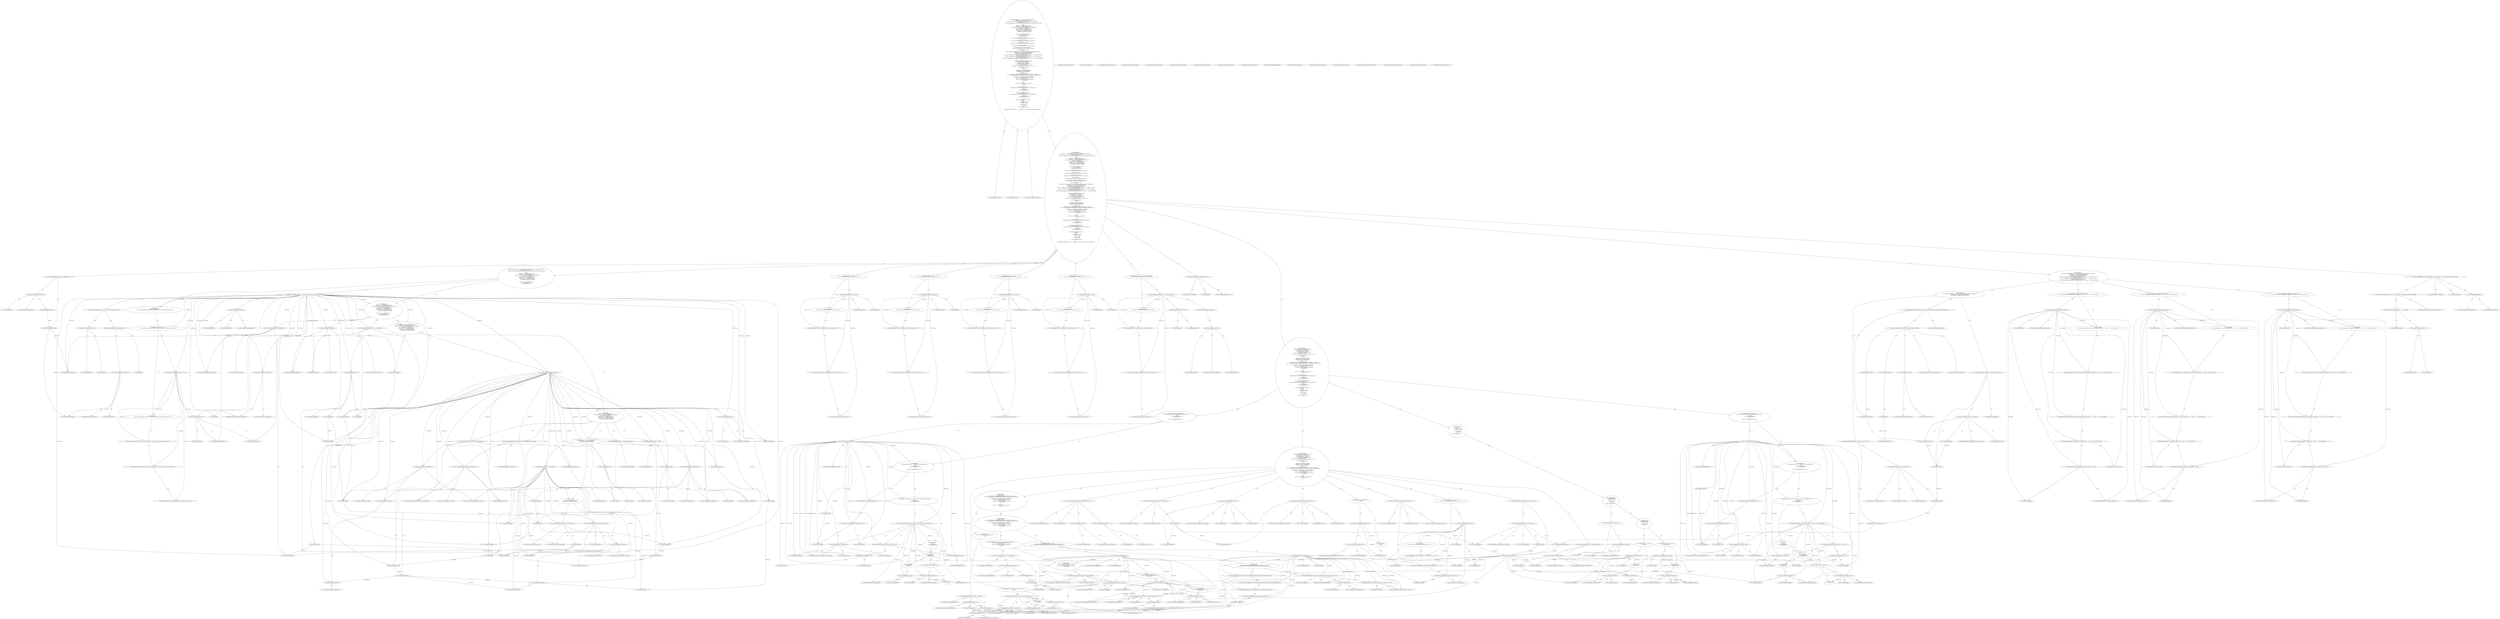 digraph "execute#?" {
0 [label="2:CtTypeReferenceImpl@void" shape=ellipse]
1 [label="2:CtVirtualElement@execute" shape=ellipse]
2 [label="2:CtTypeReferenceImpl@TaskException" shape=ellipse]
3 [label="3:CtFieldWriteImpl@sqlCommand" shape=ellipse]
4 [label="3:CtExecutableReferenceImpl@trim()" shape=ellipse]
5 [label="3:CtVirtualElement@trim" shape=ellipse]
6 [label="3:CtFieldReadImpl@sqlCommand" shape=ellipse]
7 [label="3:CtInvocationImpl@sqlCommand.trim()" shape=ellipse]
8 [label="3:CtAssignmentImpl@sqlCommand = sqlCommand.trim()" shape=ellipse]
9 [label="4:CtFieldReadImpl@srcFile" shape=ellipse]
10 [label="4:CtLiteralImpl@null" shape=ellipse]
11 [label="4:CtBinaryOperatorImpl@(srcFile == null)" shape=ellipse]
12 [label="4:CtExecutableReferenceImpl@length()" shape=ellipse]
13 [label="4:CtVirtualElement@length" shape=ellipse]
14 [label="4:CtFieldReadImpl@sqlCommand" shape=ellipse]
15 [label="4:CtInvocationImpl@sqlCommand.length()" shape=ellipse]
16 [label="4:CtLiteralImpl@0" shape=ellipse]
17 [label="4:CtBinaryOperatorImpl@(sqlCommand.length() == 0)" shape=ellipse]
18 [label="4:CtBinaryOperatorImpl@((srcFile == null) && (sqlCommand.length() == 0))" shape=ellipse]
19 [label="4:CtExecutableReferenceImpl@isEmpty()" shape=ellipse]
20 [label="4:CtVirtualElement@isEmpty" shape=ellipse]
21 [label="4:CtFieldReadImpl@filesets" shape=ellipse]
22 [label="4:CtInvocationImpl@filesets.isEmpty()" shape=ellipse]
23 [label="4:CtBinaryOperatorImpl@((srcFile == null) && (sqlCommand.length() == 0)) && filesets.isEmpty()" shape=ellipse]
24 [label="5:CtExecutableReferenceImpl@size()" shape=ellipse]
25 [label="5:CtVirtualElement@size" shape=ellipse]
26 [label="5:CtFieldReadImpl@transactions" shape=ellipse]
27 [label="5:CtInvocationImpl@transactions.size()" shape=ellipse]
28 [label="5:CtLiteralImpl@0" shape=ellipse]
29 [label="5:CtBinaryOperatorImpl@transactions.size() == 0" shape=ellipse]
30 [label="6:CtTypeReferenceImpl@TaskException" shape=ellipse]
31 [label="7:CtLiteralImpl@\"Source file or fileset, transactions or sql statement must be set!\"" shape=ellipse]
32 [label="6:CtConstructorCallImpl@new TaskException(\"Source file or fileset, transactions or sql statement must be set!\")" shape=ellipse]
33 [label="6:CtThrowImpl@throw new TaskException(\"Source file or fileset, transactions or sql statement must be set!\")" shape=ellipse]
34 [label="5:CtBlockImpl@\{
    throw new TaskException(\"Source file or fileset, transactions or sql statement must be set!\");
\}" shape=ellipse]
35 [label="5:CtIfImpl@if (transactions.size() == 0) \{
    throw new TaskException(\"Source file or fileset, transactions or sql statement must be set!\");
\}" shape=ellipse]
36 [label="4:CtBlockImpl@\{
    if (transactions.size() == 0) \{
        throw new TaskException(\"Source file or fileset, transactions or sql statement must be set!\");
    \}
\}" shape=ellipse]
37 [label="10:CtTypeReferenceImpl@int" shape=ellipse]
38 [label="10:CtLiteralImpl@0" shape=ellipse]
39 [label="10:CtVirtualElement@i" shape=ellipse]
40 [label="10:CtLocalVariableImpl@int i = 0" shape=ellipse]
41 [label="10:CtVariableReadImpl@i" shape=ellipse]
42 [label="10:CtExecutableReferenceImpl@size()" shape=ellipse]
43 [label="10:CtVirtualElement@size" shape=ellipse]
44 [label="10:CtFieldReadImpl@filesets" shape=ellipse]
45 [label="10:CtInvocationImpl@filesets.size()" shape=ellipse]
46 [label="10:CtBinaryOperatorImpl@i < filesets.size()" shape=ellipse]
47 [label="10:CtVariableWriteImpl@i" shape=ellipse]
48 [label="10:CtUnaryOperatorImpl@i++" shape=ellipse]
49 [label="11:CtTypeReferenceImpl@FileSet" shape=ellipse]
50 [label="11:CtExecutableReferenceImpl@get(int)" shape=ellipse]
51 [label="11:CtVirtualElement@get" shape=ellipse]
52 [label="11:CtFieldReadImpl@filesets" shape=ellipse]
53 [label="11:CtVariableReadImpl@i" shape=ellipse]
54 [label="11:CtInvocationImpl@((FileSet) (filesets.get(i)))" shape=ellipse]
55 [label="11:CtTypeReferenceImpl@FileSet" shape=ellipse]
56 [label="11:CtVirtualElement@fs" shape=ellipse]
57 [label="11:CtLocalVariableImpl@FileSet fs = ((FileSet) (filesets.get(i)))" shape=ellipse]
58 [label="12:CtTypeReferenceImpl@DirectoryScanner" shape=ellipse]
59 [label="12:CtExecutableReferenceImpl@getDirectoryScanner(FileSet)" shape=ellipse]
60 [label="12:CtVirtualElement@getDirectoryScanner" shape=ellipse]
61 [label="12:CtTypeAccessImpl@ScannerUtil" shape=ellipse]
62 [label="12:CtVariableReadImpl@fs" shape=ellipse]
63 [label="12:CtInvocationImpl@ScannerUtil.getDirectoryScanner(fs)" shape=ellipse]
64 [label="12:CtVirtualElement@ds" shape=ellipse]
65 [label="12:CtLocalVariableImpl@DirectoryScanner ds = ScannerUtil.getDirectoryScanner(fs)" shape=ellipse]
66 [label="13:CtTypeReferenceImpl@File" shape=ellipse]
67 [label="13:CtExecutableReferenceImpl@getDir()" shape=ellipse]
68 [label="13:CtVirtualElement@getDir" shape=ellipse]
69 [label="13:CtVariableReadImpl@fs" shape=ellipse]
70 [label="13:CtInvocationImpl@fs.getDir()" shape=ellipse]
71 [label="13:CtVirtualElement@srcDir" shape=ellipse]
72 [label="13:CtLocalVariableImpl@File srcDir = fs.getDir()" shape=ellipse]
73 [label="14:CtVirtualElement@String[]" shape=ellipse]
74 [label="14:CtArrayTypeReferenceImpl@String[]" shape=ellipse]
75 [label="14:CtExecutableReferenceImpl@getIncludedFiles()" shape=ellipse]
76 [label="14:CtVirtualElement@getIncludedFiles" shape=ellipse]
77 [label="14:CtVariableReadImpl@ds" shape=ellipse]
78 [label="14:CtInvocationImpl@ds.getIncludedFiles()" shape=ellipse]
79 [label="14:CtVirtualElement@srcFiles" shape=ellipse]
80 [label="14:CtLocalVariableImpl@String[] srcFiles = ds.getIncludedFiles()" shape=ellipse]
81 [label="15:CtTypeReferenceImpl@int" shape=ellipse]
82 [label="15:CtLiteralImpl@0" shape=ellipse]
83 [label="15:CtVirtualElement@j" shape=ellipse]
84 [label="15:CtLocalVariableImpl@int j = 0" shape=ellipse]
85 [label="15:CtVariableReadImpl@j" shape=ellipse]
86 [label="15:CtVariableReadImpl@srcFiles" shape=ellipse]
87 [label="15:CtLocalVariableReferenceImpl@srcFiles" shape=ellipse]
88 [label="15:CtFieldReadImpl@srcFiles.length" shape=ellipse]
89 [label="15:CtBinaryOperatorImpl@j < srcFiles.length" shape=ellipse]
90 [label="15:CtVariableWriteImpl@j" shape=ellipse]
91 [label="15:CtUnaryOperatorImpl@j++" shape=ellipse]
92 [label="16:CtTypeReferenceImpl@Transaction" shape=ellipse]
93 [label="16:CtExecutableReferenceImpl@createTransaction()" shape=ellipse]
94 [label="16:CtVirtualElement@createTransaction" shape=ellipse]
95 [label="16:CtInvocationImpl@createTransaction()" shape=ellipse]
96 [label="16:CtVirtualElement@t" shape=ellipse]
97 [label="16:CtLocalVariableImpl@Transaction t = createTransaction()" shape=ellipse]
98 [label="17:CtExecutableReferenceImpl@setSrc(File)" shape=ellipse]
99 [label="17:CtVirtualElement@setSrc" shape=ellipse]
100 [label="17:CtVariableReadImpl@t" shape=ellipse]
101 [label="17:CtTypeReferenceImpl@File" shape=ellipse]
102 [label="17:CtVariableReadImpl@srcDir" shape=ellipse]
103 [label="17:CtVariableReadImpl@srcFiles" shape=ellipse]
104 [label="17:CtVariableReadImpl@j" shape=ellipse]
105 [label="17:CtArrayReadImpl@srcFiles[j]" shape=ellipse]
106 [label="17:CtConstructorCallImpl@new File(srcDir, srcFiles[j])" shape=ellipse]
107 [label="17:CtInvocationImpl@t.setSrc(new File(srcDir, srcFiles[j]))" shape=ellipse]
108 [label="15:CtBlockImpl@\{
    Transaction t = createTransaction();
    t.setSrc(new File(srcDir, srcFiles[j]));
\}" shape=ellipse]
109 [label="15:CtForImpl@for (int j = 0; j < srcFiles.length; j++) \{
    Transaction t = createTransaction();
    t.setSrc(new File(srcDir, srcFiles[j]));
\}" shape=ellipse]
110 [label="10:CtBlockImpl@\{
    FileSet fs = ((FileSet) (filesets.get(i)));
    DirectoryScanner ds = ScannerUtil.getDirectoryScanner(fs);
    File srcDir = fs.getDir();
    String[] srcFiles = ds.getIncludedFiles();
    for (int j = 0; j < srcFiles.length; j++) \{
        Transaction t = createTransaction();
        t.setSrc(new File(srcDir, srcFiles[j]));
    \}
\}" shape=ellipse]
111 [label="10:CtForImpl@for (int i = 0; i < filesets.size(); i++) \{
    FileSet fs = ((FileSet) (filesets.get(i)));
    DirectoryScanner ds = ScannerUtil.getDirectoryScanner(fs);
    File srcDir = fs.getDir();
    String[] srcFiles = ds.getIncludedFiles();
    for (int j = 0; j < srcFiles.length; j++) \{
        Transaction t = createTransaction();
        t.setSrc(new File(srcDir, srcFiles[j]));
    \}
\}" shape=ellipse]
112 [label="20:CtTypeReferenceImpl@Transaction" shape=ellipse]
113 [label="20:CtExecutableReferenceImpl@createTransaction()" shape=ellipse]
114 [label="20:CtVirtualElement@createTransaction" shape=ellipse]
115 [label="20:CtInvocationImpl@createTransaction()" shape=ellipse]
116 [label="20:CtVirtualElement@t" shape=ellipse]
117 [label="20:CtLocalVariableImpl@Transaction t = createTransaction()" shape=ellipse]
118 [label="21:CtExecutableReferenceImpl@setSrc()" shape=ellipse]
119 [label="21:CtVirtualElement@setSrc" shape=ellipse]
120 [label="21:CtVariableReadImpl@t" shape=ellipse]
121 [label="21:CtFieldReadImpl@srcFile" shape=ellipse]
122 [label="21:CtInvocationImpl@t.setSrc(srcFile)" shape=ellipse]
123 [label="22:CtExecutableReferenceImpl@addContent()" shape=ellipse]
124 [label="22:CtVirtualElement@addContent" shape=ellipse]
125 [label="22:CtVariableReadImpl@t" shape=ellipse]
126 [label="22:CtFieldReadImpl@sqlCommand" shape=ellipse]
127 [label="22:CtInvocationImpl@t.addContent(sqlCommand)" shape=ellipse]
128 [label="9:CtBlockImpl@\{
    for (int i = 0; i < filesets.size(); i++) \{
        FileSet fs = ((FileSet) (filesets.get(i)));
        DirectoryScanner ds = ScannerUtil.getDirectoryScanner(fs);
        File srcDir = fs.getDir();
        String[] srcFiles = ds.getIncludedFiles();
        for (int j = 0; j < srcFiles.length; j++) \{
            Transaction t = createTransaction();
            t.setSrc(new File(srcDir, srcFiles[j]));
        \}
    \}
    Transaction t = createTransaction();
    t.setSrc(srcFile);
    t.addContent(sqlCommand);
\}" shape=ellipse]
129 [label="4:CtIfImpl@if (((srcFile == null) && (sqlCommand.length() == 0)) && filesets.isEmpty()) \{
    if (transactions.size() == 0) \{
        throw new TaskException(\"Source file or fileset, transactions or sql statement must be set!\");
    \}
\} else \{
    for (int i = 0; i < filesets.size(); i++) \{
        FileSet fs = ((FileSet) (filesets.get(i)));
        DirectoryScanner ds = ScannerUtil.getDirectoryScanner(fs);
        File srcDir = fs.getDir();
        String[] srcFiles = ds.getIncludedFiles();
        for (int j = 0; j < srcFiles.length; j++) \{
            Transaction t = createTransaction();
            t.setSrc(new File(srcDir, srcFiles[j]));
        \}
    \}
    Transaction t = createTransaction();
    t.setSrc(srcFile);
    t.addContent(sqlCommand);
\}" shape=ellipse]
130 [label="24:CtFieldReadImpl@driver" shape=ellipse]
131 [label="24:CtLiteralImpl@null" shape=ellipse]
132 [label="24:CtBinaryOperatorImpl@driver == null" shape=ellipse]
133 [label="25:CtTypeReferenceImpl@TaskException" shape=ellipse]
134 [label="25:CtLiteralImpl@\"Driver attribute must be set!\"" shape=ellipse]
135 [label="25:CtConstructorCallImpl@new TaskException(\"Driver attribute must be set!\")" shape=ellipse]
136 [label="25:CtThrowImpl@throw new TaskException(\"Driver attribute must be set!\")" shape=ellipse]
137 [label="24:CtBlockImpl@\{
    throw new TaskException(\"Driver attribute must be set!\");
\}" shape=ellipse]
138 [label="24:CtIfImpl@if (driver == null) \{
    throw new TaskException(\"Driver attribute must be set!\");
\}" shape=ellipse]
139 [label="27:CtFieldReadImpl@userId" shape=ellipse]
140 [label="27:CtLiteralImpl@null" shape=ellipse]
141 [label="27:CtBinaryOperatorImpl@userId == null" shape=ellipse]
142 [label="28:CtTypeReferenceImpl@TaskException" shape=ellipse]
143 [label="28:CtLiteralImpl@\"User Id attribute must be set!\"" shape=ellipse]
144 [label="28:CtConstructorCallImpl@new TaskException(\"User Id attribute must be set!\")" shape=ellipse]
145 [label="28:CtThrowImpl@throw new TaskException(\"User Id attribute must be set!\")" shape=ellipse]
146 [label="27:CtBlockImpl@\{
    throw new TaskException(\"User Id attribute must be set!\");
\}" shape=ellipse]
147 [label="27:CtIfImpl@if (userId == null) \{
    throw new TaskException(\"User Id attribute must be set!\");
\}" shape=ellipse]
148 [label="30:CtFieldReadImpl@password" shape=ellipse]
149 [label="30:CtLiteralImpl@null" shape=ellipse]
150 [label="30:CtBinaryOperatorImpl@password == null" shape=ellipse]
151 [label="31:CtTypeReferenceImpl@TaskException" shape=ellipse]
152 [label="31:CtLiteralImpl@\"Password attribute must be set!\"" shape=ellipse]
153 [label="31:CtConstructorCallImpl@new TaskException(\"Password attribute must be set!\")" shape=ellipse]
154 [label="31:CtThrowImpl@throw new TaskException(\"Password attribute must be set!\")" shape=ellipse]
155 [label="30:CtBlockImpl@\{
    throw new TaskException(\"Password attribute must be set!\");
\}" shape=ellipse]
156 [label="30:CtIfImpl@if (password == null) \{
    throw new TaskException(\"Password attribute must be set!\");
\}" shape=ellipse]
157 [label="33:CtFieldReadImpl@url" shape=ellipse]
158 [label="33:CtLiteralImpl@null" shape=ellipse]
159 [label="33:CtBinaryOperatorImpl@url == null" shape=ellipse]
160 [label="34:CtTypeReferenceImpl@TaskException" shape=ellipse]
161 [label="34:CtLiteralImpl@\"Url attribute must be set!\"" shape=ellipse]
162 [label="34:CtConstructorCallImpl@new TaskException(\"Url attribute must be set!\")" shape=ellipse]
163 [label="34:CtThrowImpl@throw new TaskException(\"Url attribute must be set!\")" shape=ellipse]
164 [label="33:CtBlockImpl@\{
    throw new TaskException(\"Url attribute must be set!\");
\}" shape=ellipse]
165 [label="33:CtIfImpl@if (url == null) \{
    throw new TaskException(\"Url attribute must be set!\");
\}" shape=ellipse]
166 [label="36:CtFieldReadImpl@srcFile" shape=ellipse]
167 [label="36:CtLiteralImpl@null" shape=ellipse]
168 [label="36:CtBinaryOperatorImpl@(srcFile != null)" shape=ellipse]
169 [label="36:CtExecutableReferenceImpl@exists()" shape=ellipse]
170 [label="36:CtVirtualElement@exists" shape=ellipse]
171 [label="36:CtFieldReadImpl@srcFile" shape=ellipse]
172 [label="36:CtInvocationImpl@srcFile.exists()" shape=ellipse]
173 [label="36:CtUnaryOperatorImpl@(!srcFile.exists())" shape=ellipse]
174 [label="36:CtBinaryOperatorImpl@(srcFile != null) && (!srcFile.exists())" shape=ellipse]
175 [label="37:CtTypeReferenceImpl@TaskException" shape=ellipse]
176 [label="37:CtLiteralImpl@\"Source file does not exist!\"" shape=ellipse]
177 [label="37:CtConstructorCallImpl@new TaskException(\"Source file does not exist!\")" shape=ellipse]
178 [label="37:CtThrowImpl@throw new TaskException(\"Source file does not exist!\")" shape=ellipse]
179 [label="36:CtBlockImpl@\{
    throw new TaskException(\"Source file does not exist!\");
\}" shape=ellipse]
180 [label="36:CtIfImpl@if ((srcFile != null) && (!srcFile.exists())) \{
    throw new TaskException(\"Source file does not exist!\");
\}" shape=ellipse]
181 [label="39:CtTypeReferenceImpl@Driver" shape=ellipse]
182 [label="39:CtLiteralImpl@null" shape=ellipse]
183 [label="39:CtVirtualElement@driverInstance" shape=ellipse]
184 [label="39:CtLocalVariableImpl@Driver driverInstance = null" shape=ellipse]
185 [label="41:CtTypeReferenceImpl@ClassLoader" shape=ellipse]
186 [label="41:CtExecutableReferenceImpl@createClassLoader()" shape=ellipse]
187 [label="41:CtVirtualElement@createClassLoader" shape=ellipse]
188 [label="41:CtTypeAccessImpl@PathUtil" shape=ellipse]
189 [label="41:CtFieldReadImpl@classpath" shape=ellipse]
190 [label="41:CtExecutableReferenceImpl@getContext()" shape=ellipse]
191 [label="41:CtVirtualElement@getContext" shape=ellipse]
192 [label="41:CtInvocationImpl@getContext()" shape=ellipse]
193 [label="41:CtInvocationImpl@PathUtil.createClassLoader(classpath, getContext())" shape=ellipse]
194 [label="41:CtVirtualElement@classLoader" shape=ellipse]
195 [label="41:CtLocalVariableImpl@final ClassLoader classLoader = PathUtil.createClassLoader(classpath, getContext())" shape=ellipse]
196 [label="42:CtTypeReferenceImpl@Class" shape=ellipse]
197 [label="42:CtExecutableReferenceImpl@loadClass(java.lang.String)" shape=ellipse]
198 [label="42:CtVirtualElement@loadClass" shape=ellipse]
199 [label="42:CtVariableReadImpl@classLoader" shape=ellipse]
200 [label="42:CtFieldReadImpl@driver" shape=ellipse]
201 [label="42:CtInvocationImpl@classLoader.loadClass(driver)" shape=ellipse]
202 [label="42:CtVirtualElement@dc" shape=ellipse]
203 [label="42:CtLocalVariableImpl@final Class dc = classLoader.loadClass(driver)" shape=ellipse]
204 [label="43:CtVariableWriteImpl@driverInstance" shape=ellipse]
205 [label="43:CtExecutableReferenceImpl@newInstance()" shape=ellipse]
206 [label="43:CtVirtualElement@newInstance" shape=ellipse]
207 [label="43:CtVariableReadImpl@dc" shape=ellipse]
208 [label="43:CtInvocationImpl@((Driver) (dc.newInstance()))" shape=ellipse]
209 [label="43:CtTypeReferenceImpl@Driver" shape=ellipse]
210 [label="43:CtAssignmentImpl@driverInstance = ((Driver) (dc.newInstance()))" shape=ellipse]
211 [label="40:CtBlockImpl@\{
    final ClassLoader classLoader = PathUtil.createClassLoader(classpath, getContext());
    final Class dc = classLoader.loadClass(driver);
    driverInstance = ((Driver) (dc.newInstance()));
\}" shape=ellipse]
212 [label="44:CtVirtualElement@e" shape=ellipse]
213 [label="44:CtTypeReferenceImpl@ClassNotFoundException" shape=ellipse]
214 [label="44:CtCatchVariableImpl@ClassNotFoundException e" shape=ellipse]
215 [label="45:CtTypeReferenceImpl@TaskException" shape=ellipse]
216 [label="45:CtLiteralImpl@\"Class Not Found: JDBC driver \"" shape=ellipse]
217 [label="45:CtFieldReadImpl@driver" shape=ellipse]
218 [label="45:CtBinaryOperatorImpl@(\"Class Not Found: JDBC driver \" + driver)" shape=ellipse]
219 [label="45:CtLiteralImpl@\" could not be loaded\"" shape=ellipse]
220 [label="45:CtBinaryOperatorImpl@(\"Class Not Found: JDBC driver \" + driver) + \" could not be loaded\"" shape=ellipse]
221 [label="45:CtConstructorCallImpl@new TaskException((\"Class Not Found: JDBC driver \" + driver) + \" could not be loaded\")" shape=ellipse]
222 [label="45:CtThrowImpl@throw new TaskException((\"Class Not Found: JDBC driver \" + driver) + \" could not be loaded\")" shape=ellipse]
223 [label="44:CtBlockImpl@\{
    throw new TaskException((\"Class Not Found: JDBC driver \" + driver) + \" could not be loaded\");
\}" shape=ellipse]
224 [label="44:CtCatchImpl@ catch (ClassNotFoundException e) \{
    throw new TaskException((\"Class Not Found: JDBC driver \" + driver) + \" could not be loaded\");
\}" shape=ellipse]
225 [label="46:CtVirtualElement@e" shape=ellipse]
226 [label="46:CtTypeReferenceImpl@IllegalAccessException" shape=ellipse]
227 [label="46:CtCatchVariableImpl@IllegalAccessException e" shape=ellipse]
228 [label="47:CtTypeReferenceImpl@TaskException" shape=ellipse]
229 [label="47:CtLiteralImpl@\"Illegal Access: JDBC driver \"" shape=ellipse]
230 [label="47:CtFieldReadImpl@driver" shape=ellipse]
231 [label="47:CtBinaryOperatorImpl@(\"Illegal Access: JDBC driver \" + driver)" shape=ellipse]
232 [label="47:CtLiteralImpl@\" could not be loaded\"" shape=ellipse]
233 [label="47:CtBinaryOperatorImpl@(\"Illegal Access: JDBC driver \" + driver) + \" could not be loaded\"" shape=ellipse]
234 [label="47:CtConstructorCallImpl@new TaskException((\"Illegal Access: JDBC driver \" + driver) + \" could not be loaded\")" shape=ellipse]
235 [label="47:CtThrowImpl@throw new TaskException((\"Illegal Access: JDBC driver \" + driver) + \" could not be loaded\")" shape=ellipse]
236 [label="46:CtBlockImpl@\{
    throw new TaskException((\"Illegal Access: JDBC driver \" + driver) + \" could not be loaded\");
\}" shape=ellipse]
237 [label="46:CtCatchImpl@ catch (IllegalAccessException e) \{
    throw new TaskException((\"Illegal Access: JDBC driver \" + driver) + \" could not be loaded\");
\}" shape=ellipse]
238 [label="48:CtVirtualElement@e" shape=ellipse]
239 [label="48:CtTypeReferenceImpl@InstantiationException" shape=ellipse]
240 [label="48:CtCatchVariableImpl@InstantiationException e" shape=ellipse]
241 [label="49:CtTypeReferenceImpl@TaskException" shape=ellipse]
242 [label="50:CtLiteralImpl@\"Instantiation Exception: JDBC driver \"" shape=ellipse]
243 [label="50:CtFieldReadImpl@driver" shape=ellipse]
244 [label="50:CtBinaryOperatorImpl@(\"Instantiation Exception: JDBC driver \" + driver)" shape=ellipse]
245 [label="50:CtLiteralImpl@\" could not be loaded\"" shape=ellipse]
246 [label="50:CtBinaryOperatorImpl@(\"Instantiation Exception: JDBC driver \" + driver) + \" could not be loaded\"" shape=ellipse]
247 [label="49:CtConstructorCallImpl@new TaskException((\"Instantiation Exception: JDBC driver \" + driver) + \" could not be loaded\")" shape=ellipse]
248 [label="49:CtThrowImpl@throw new TaskException((\"Instantiation Exception: JDBC driver \" + driver) + \" could not be loaded\")" shape=ellipse]
249 [label="48:CtBlockImpl@\{
    throw new TaskException((\"Instantiation Exception: JDBC driver \" + driver) + \" could not be loaded\");
\}" shape=ellipse]
250 [label="48:CtCatchImpl@ catch (InstantiationException e) \{
    throw new TaskException((\"Instantiation Exception: JDBC driver \" + driver) + \" could not be loaded\");
\}" shape=ellipse]
251 [label="40:CtTryImpl@try \{
    final ClassLoader classLoader = PathUtil.createClassLoader(classpath, getContext());
    final Class dc = classLoader.loadClass(driver);
    driverInstance = ((Driver) (dc.newInstance()));
\} catch (ClassNotFoundException e) \{
    throw new TaskException((\"Class Not Found: JDBC driver \" + driver) + \" could not be loaded\");
\} catch (IllegalAccessException e) \{
    throw new TaskException((\"Illegal Access: JDBC driver \" + driver) + \" could not be loaded\");
\} catch (InstantiationException e) \{
    throw new TaskException((\"Instantiation Exception: JDBC driver \" + driver) + \" could not be loaded\");
\}" shape=ellipse]
252 [label="53:CtExecutableReferenceImpl@debug()" shape=ellipse]
253 [label="53:CtVirtualElement@debug" shape=ellipse]
254 [label="53:CtExecutableReferenceImpl@getContext()" shape=ellipse]
255 [label="53:CtVirtualElement@getContext" shape=ellipse]
256 [label="53:CtInvocationImpl@getContext()" shape=ellipse]
257 [label="53:CtLiteralImpl@\"connecting to \"" shape=ellipse]
258 [label="53:CtFieldReadImpl@url" shape=ellipse]
259 [label="53:CtBinaryOperatorImpl@\"connecting to \" + url" shape=ellipse]
260 [label="53:CtInvocationImpl@getContext().debug(\"connecting to \" + url)" shape=ellipse]
261 [label="54:CtTypeReferenceImpl@Properties" shape=ellipse]
262 [label="54:CtTypeReferenceImpl@Properties" shape=ellipse]
263 [label="54:CtConstructorCallImpl@new Properties()" shape=ellipse]
264 [label="54:CtVirtualElement@info" shape=ellipse]
265 [label="54:CtLocalVariableImpl@Properties info = new Properties()" shape=ellipse]
266 [label="55:CtExecutableReferenceImpl@put(java.lang.String)" shape=ellipse]
267 [label="55:CtVirtualElement@put" shape=ellipse]
268 [label="55:CtVariableReadImpl@info" shape=ellipse]
269 [label="55:CtLiteralImpl@\"user\"" shape=ellipse]
270 [label="55:CtFieldReadImpl@userId" shape=ellipse]
271 [label="55:CtInvocationImpl@info.put(\"user\", userId)" shape=ellipse]
272 [label="56:CtExecutableReferenceImpl@put(java.lang.String)" shape=ellipse]
273 [label="56:CtVirtualElement@put" shape=ellipse]
274 [label="56:CtVariableReadImpl@info" shape=ellipse]
275 [label="56:CtLiteralImpl@\"password\"" shape=ellipse]
276 [label="56:CtFieldReadImpl@password" shape=ellipse]
277 [label="56:CtInvocationImpl@info.put(\"password\", password)" shape=ellipse]
278 [label="57:CtFieldWriteImpl@conn" shape=ellipse]
279 [label="57:CtExecutableReferenceImpl@connect(Properties)" shape=ellipse]
280 [label="57:CtVirtualElement@connect" shape=ellipse]
281 [label="57:CtVariableReadImpl@driverInstance" shape=ellipse]
282 [label="57:CtFieldReadImpl@url" shape=ellipse]
283 [label="57:CtVariableReadImpl@info" shape=ellipse]
284 [label="57:CtInvocationImpl@driverInstance.connect(url, info)" shape=ellipse]
285 [label="57:CtAssignmentImpl@conn = driverInstance.connect(url, info)" shape=ellipse]
286 [label="58:CtFieldReadImpl@conn" shape=ellipse]
287 [label="58:CtLiteralImpl@null" shape=ellipse]
288 [label="58:CtBinaryOperatorImpl@conn == null" shape=ellipse]
289 [label="59:CtTypeReferenceImpl@SQLException" shape=ellipse]
290 [label="59:CtLiteralImpl@\"No suitable Driver for \"" shape=ellipse]
291 [label="59:CtFieldReadImpl@url" shape=ellipse]
292 [label="59:CtBinaryOperatorImpl@\"No suitable Driver for \" + url" shape=ellipse]
293 [label="59:CtConstructorCallImpl@new SQLException(\"No suitable Driver for \" + url)" shape=ellipse]
294 [label="59:CtThrowImpl@throw new SQLException(\"No suitable Driver for \" + url)" shape=ellipse]
295 [label="58:CtBlockImpl@\{
    throw new SQLException(\"No suitable Driver for \" + url);
\}" shape=ellipse]
296 [label="58:CtIfImpl@if (conn == null) \{
    throw new SQLException(\"No suitable Driver for \" + url);
\}" shape=ellipse]
297 [label="61:CtExecutableReferenceImpl@isValidRdbms(<unknown>)" shape=ellipse]
298 [label="61:CtVirtualElement@isValidRdbms" shape=ellipse]
299 [label="61:CtFieldReadImpl@conn" shape=ellipse]
300 [label="61:CtInvocationImpl@isValidRdbms(conn)" shape=ellipse]
301 [label="61:CtUnaryOperatorImpl@!isValidRdbms(conn)" shape=ellipse]
302 [label="62:CtReturnImpl@return" shape=ellipse]
303 [label="61:CtBlockImpl@\{
    return;
\}" shape=ellipse]
304 [label="61:CtIfImpl@if (!isValidRdbms(conn)) \{
    return;
\}" shape=ellipse]
305 [label="64:CtExecutableReferenceImpl@setAutoCommit()" shape=ellipse]
306 [label="64:CtVirtualElement@setAutoCommit" shape=ellipse]
307 [label="64:CtFieldReadImpl@conn" shape=ellipse]
308 [label="64:CtFieldReadImpl@autocommit" shape=ellipse]
309 [label="64:CtInvocationImpl@conn.setAutoCommit(autocommit)" shape=ellipse]
310 [label="65:CtFieldWriteImpl@statement" shape=ellipse]
311 [label="65:CtExecutableReferenceImpl@createStatement()" shape=ellipse]
312 [label="65:CtVirtualElement@createStatement" shape=ellipse]
313 [label="65:CtFieldReadImpl@conn" shape=ellipse]
314 [label="65:CtInvocationImpl@conn.createStatement()" shape=ellipse]
315 [label="65:CtAssignmentImpl@statement = conn.createStatement()" shape=ellipse]
316 [label="66:CtTypeReferenceImpl@PrintStream" shape=ellipse]
317 [label="66:CtTypeAccessImpl@System" shape=ellipse]
318 [label="66:CtFieldReadImpl@System.out" shape=ellipse]
319 [label="66:CtFieldReferenceImpl@java.lang.System.out" shape=ellipse]
320 [label="66:CtVirtualElement@out" shape=ellipse]
321 [label="66:CtLocalVariableImpl@PrintStream out = System.out" shape=ellipse]
322 [label="68:CtFieldReadImpl@output" shape=ellipse]
323 [label="68:CtLiteralImpl@null" shape=ellipse]
324 [label="68:CtBinaryOperatorImpl@output != null" shape=ellipse]
325 [label="69:CtExecutableReferenceImpl@debug()" shape=ellipse]
326 [label="69:CtVirtualElement@debug" shape=ellipse]
327 [label="69:CtExecutableReferenceImpl@getContext()" shape=ellipse]
328 [label="69:CtVirtualElement@getContext" shape=ellipse]
329 [label="69:CtInvocationImpl@getContext()" shape=ellipse]
330 [label="69:CtLiteralImpl@\"Opening PrintStream to output file \"" shape=ellipse]
331 [label="69:CtFieldReadImpl@output" shape=ellipse]
332 [label="69:CtBinaryOperatorImpl@\"Opening PrintStream to output file \" + output" shape=ellipse]
333 [label="69:CtInvocationImpl@getContext().debug(\"Opening PrintStream to output file \" + output)" shape=ellipse]
334 [label="70:CtVariableWriteImpl@out" shape=ellipse]
335 [label="70:CtTypeReferenceImpl@PrintStream" shape=ellipse]
336 [label="70:CtTypeReferenceImpl@BufferedOutputStream" shape=ellipse]
337 [label="70:CtTypeReferenceImpl@FileOutputStream" shape=ellipse]
338 [label="70:CtFieldReadImpl@output" shape=ellipse]
339 [label="70:CtConstructorCallImpl@new FileOutputStream(output)" shape=ellipse]
340 [label="70:CtConstructorCallImpl@new BufferedOutputStream(new FileOutputStream(output))" shape=ellipse]
341 [label="70:CtConstructorCallImpl@new PrintStream(new BufferedOutputStream(new FileOutputStream(output)))" shape=ellipse]
342 [label="70:CtAssignmentImpl@out = new PrintStream(new BufferedOutputStream(new FileOutputStream(output)))" shape=ellipse]
343 [label="68:CtBlockImpl@\{
    getContext().debug(\"Opening PrintStream to output file \" + output);
    out = new PrintStream(new BufferedOutputStream(new FileOutputStream(output)));
\}" shape=ellipse]
344 [label="68:CtIfImpl@if (output != null) \{
    getContext().debug(\"Opening PrintStream to output file \" + output);
    out = new PrintStream(new BufferedOutputStream(new FileOutputStream(output)));
\}" shape=ellipse]
345 [label="72:CtTypeReferenceImpl@Iterator" shape=ellipse]
346 [label="72:CtExecutableReferenceImpl@iterator()" shape=ellipse]
347 [label="72:CtVirtualElement@iterator" shape=ellipse]
348 [label="72:CtFieldReadImpl@transactions" shape=ellipse]
349 [label="72:CtInvocationImpl@transactions.iterator()" shape=ellipse]
350 [label="72:CtVirtualElement@e" shape=ellipse]
351 [label="72:CtLocalVariableImpl@Iterator e = transactions.iterator()" shape=ellipse]
352 [label="72:CtExecutableReferenceImpl@hasNext()" shape=ellipse]
353 [label="72:CtVirtualElement@hasNext" shape=ellipse]
354 [label="72:CtVariableReadImpl@e" shape=ellipse]
355 [label="72:CtInvocationImpl@e.hasNext()" shape=ellipse]
356 [label="73:CtExecutableReferenceImpl@runTransaction(PrintStream)" shape=ellipse]
357 [label="73:CtVirtualElement@runTransaction" shape=ellipse]
358 [label="73:CtExecutableReferenceImpl@next()" shape=ellipse]
359 [label="73:CtVirtualElement@next" shape=ellipse]
360 [label="73:CtVariableReadImpl@e" shape=ellipse]
361 [label="73:CtInvocationImpl@((Transaction) (e.next()))" shape=ellipse]
362 [label="73:CtTypeReferenceImpl@Transaction" shape=ellipse]
363 [label="73:CtVariableReadImpl@out" shape=ellipse]
364 [label="73:CtInvocationImpl@((Transaction) (e.next())).runTransaction(out)" shape=ellipse]
365 [label="74:CtFieldReadImpl@autocommit" shape=ellipse]
366 [label="74:CtUnaryOperatorImpl@!autocommit" shape=ellipse]
367 [label="75:CtExecutableReferenceImpl@debug(java.lang.String)" shape=ellipse]
368 [label="75:CtVirtualElement@debug" shape=ellipse]
369 [label="75:CtExecutableReferenceImpl@getContext()" shape=ellipse]
370 [label="75:CtVirtualElement@getContext" shape=ellipse]
371 [label="75:CtInvocationImpl@getContext()" shape=ellipse]
372 [label="75:CtLiteralImpl@\"Commiting transaction\"" shape=ellipse]
373 [label="75:CtInvocationImpl@getContext().debug(\"Commiting transaction\")" shape=ellipse]
374 [label="76:CtExecutableReferenceImpl@commit()" shape=ellipse]
375 [label="76:CtVirtualElement@commit" shape=ellipse]
376 [label="76:CtFieldReadImpl@conn" shape=ellipse]
377 [label="76:CtInvocationImpl@conn.commit()" shape=ellipse]
378 [label="74:CtBlockImpl@\{
    getContext().debug(\"Commiting transaction\");
    conn.commit();
\}" shape=ellipse]
379 [label="74:CtIfImpl@if (!autocommit) \{
    getContext().debug(\"Commiting transaction\");
    conn.commit();
\}" shape=ellipse]
380 [label="72:CtBlockImpl@\{
    ((Transaction) (e.next())).runTransaction(out);
    if (!autocommit) \{
        getContext().debug(\"Commiting transaction\");
        conn.commit();
    \}
\}" shape=ellipse]
381 [label="72:CtForImpl@for (Iterator e = transactions.iterator(); e.hasNext();) \{
    ((Transaction) (e.next())).runTransaction(out);
    if (!autocommit) \{
        getContext().debug(\"Commiting transaction\");
        conn.commit();
    \}
\}" shape=ellipse]
382 [label="67:CtBlockImpl@\{
    if (output != null) \{
        getContext().debug(\"Opening PrintStream to output file \" + output);
        out = new PrintStream(new BufferedOutputStream(new FileOutputStream(output)));
    \}
    for (Iterator e = transactions.iterator(); e.hasNext();) \{
        ((Transaction) (e.next())).runTransaction(out);
        if (!autocommit) \{
            getContext().debug(\"Commiting transaction\");
            conn.commit();
        \}
    \}
\}" shape=ellipse]
383 [label="80:CtVariableReadImpl@out" shape=ellipse]
384 [label="80:CtLiteralImpl@null" shape=ellipse]
385 [label="80:CtBinaryOperatorImpl@(out != null)" shape=ellipse]
386 [label="80:CtVariableReadImpl@out" shape=ellipse]
387 [label="80:CtTypeAccessImpl@System" shape=ellipse]
388 [label="80:CtFieldReadImpl@System.out" shape=ellipse]
389 [label="80:CtFieldReferenceImpl@java.lang.System.out" shape=ellipse]
390 [label="80:CtBinaryOperatorImpl@(out != System.out)" shape=ellipse]
391 [label="80:CtBinaryOperatorImpl@(out != null) && (out != System.out)" shape=ellipse]
392 [label="81:CtExecutableReferenceImpl@close()" shape=ellipse]
393 [label="81:CtVirtualElement@close" shape=ellipse]
394 [label="81:CtVariableReadImpl@out" shape=ellipse]
395 [label="81:CtInvocationImpl@out.close()" shape=ellipse]
396 [label="80:CtBlockImpl@\{
    out.close();
\}" shape=ellipse]
397 [label="80:CtIfImpl@if ((out != null) && (out != System.out)) \{
    out.close();
\}" shape=ellipse]
398 [label="79:CtBlockImpl@\{
    if ((out != null) && (out != System.out)) \{
        out.close();
    \}
\}" shape=ellipse]
399 [label="67:CtTryImpl@try \{
    if (output != null) \{
        getContext().debug(\"Opening PrintStream to output file \" + output);
        out = new PrintStream(new BufferedOutputStream(new FileOutputStream(output)));
    \}
    for (Iterator e = transactions.iterator(); e.hasNext();) \{
        ((Transaction) (e.next())).runTransaction(out);
        if (!autocommit) \{
            getContext().debug(\"Commiting transaction\");
            conn.commit();
        \}
    \}
\} finally \{
    if ((out != null) && (out != System.out)) \{
        out.close();
    \}
\}" shape=ellipse]
400 [label="52:CtBlockImpl@\{
    getContext().debug(\"connecting to \" + url);
    Properties info = new Properties();
    info.put(\"user\", userId);
    info.put(\"password\", password);
    conn = driverInstance.connect(url, info);
    if (conn == null) \{
        throw new SQLException(\"No suitable Driver for \" + url);
    \}
    if (!isValidRdbms(conn)) \{
        return;
    \}
    conn.setAutoCommit(autocommit);
    statement = conn.createStatement();
    PrintStream out = System.out;
    try \{
        if (output != null) \{
            getContext().debug(\"Opening PrintStream to output file \" + output);
            out = new PrintStream(new BufferedOutputStream(new FileOutputStream(output)));
        \}
        for (Iterator e = transactions.iterator(); e.hasNext();) \{
            ((Transaction) (e.next())).runTransaction(out);
            if (!autocommit) \{
                getContext().debug(\"Commiting transaction\");
                conn.commit();
            \}
        \}
    \} finally \{
        if ((out != null) && (out != System.out)) \{
            out.close();
        \}
    \}
\}" shape=ellipse]
401 [label="84:CtVirtualElement@e" shape=ellipse]
402 [label="84:CtTypeReferenceImpl@IOException" shape=ellipse]
403 [label="84:CtCatchVariableImpl@IOException e" shape=ellipse]
404 [label="85:CtFieldReadImpl@autocommit" shape=ellipse]
405 [label="85:CtUnaryOperatorImpl@(!autocommit)" shape=ellipse]
406 [label="85:CtFieldReadImpl@conn" shape=ellipse]
407 [label="85:CtLiteralImpl@null" shape=ellipse]
408 [label="85:CtBinaryOperatorImpl@(conn != null)" shape=ellipse]
409 [label="85:CtBinaryOperatorImpl@((!autocommit) && (conn != null))" shape=ellipse]
410 [label="85:CtExecutableReferenceImpl@equals(java.lang.String)" shape=ellipse]
411 [label="85:CtVirtualElement@equals" shape=ellipse]
412 [label="85:CtFieldReadImpl@onError" shape=ellipse]
413 [label="85:CtLiteralImpl@\"abort\"" shape=ellipse]
414 [label="85:CtInvocationImpl@onError.equals(\"abort\")" shape=ellipse]
415 [label="85:CtBinaryOperatorImpl@((!autocommit) && (conn != null)) && onError.equals(\"abort\")" shape=ellipse]
416 [label="87:CtExecutableReferenceImpl@rollback()" shape=ellipse]
417 [label="87:CtVirtualElement@rollback" shape=ellipse]
418 [label="87:CtFieldReadImpl@conn" shape=ellipse]
419 [label="87:CtInvocationImpl@conn.rollback()" shape=ellipse]
420 [label="86:CtBlockImpl@\{
    conn.rollback();
\}" shape=ellipse]
421 [label="88:CtVirtualElement@ex" shape=ellipse]
422 [label="88:CtTypeReferenceImpl@SQLException" shape=ellipse]
423 [label="88:CtCatchVariableImpl@SQLException ex" shape=ellipse]
424 [label="88:CtBlockImpl@\{
\}" shape=ellipse]
425 [label="88:CtCatchImpl@ catch (SQLException ex) \{
\}" shape=ellipse]
426 [label="86:CtTryImpl@try \{
    conn.rollback();
\} catch (SQLException ex) \{
\}" shape=ellipse]
427 [label="85:CtBlockImpl@\{
    try \{
        conn.rollback();
    \} catch (SQLException ex) \{
    \}
\}" shape=ellipse]
428 [label="85:CtIfImpl@if (((!autocommit) && (conn != null)) && onError.equals(\"abort\")) \{
    try \{
        conn.rollback();
    \} catch (SQLException ex) \{
    \}
\}" shape=ellipse]
429 [label="91:CtTypeReferenceImpl@TaskException" shape=ellipse]
430 [label="91:CtLiteralImpl@\"Error\"" shape=ellipse]
431 [label="91:CtVariableReadImpl@e" shape=ellipse]
432 [label="91:CtConstructorCallImpl@new TaskException(\"Error\", e)" shape=ellipse]
433 [label="91:CtThrowImpl@throw new TaskException(\"Error\", e)" shape=ellipse]
434 [label="84:CtBlockImpl@\{
    if (((!autocommit) && (conn != null)) && onError.equals(\"abort\")) \{
        try \{
            conn.rollback();
        \} catch (SQLException ex) \{
        \}
    \}
    throw new TaskException(\"Error\", e);
\}" shape=ellipse]
435 [label="84:CtCatchImpl@ catch (IOException e) \{
    if (((!autocommit) && (conn != null)) && onError.equals(\"abort\")) \{
        try \{
            conn.rollback();
        \} catch (SQLException ex) \{
        \}
    \}
    throw new TaskException(\"Error\", e);
\}" shape=ellipse]
436 [label="92:CtVirtualElement@e" shape=ellipse]
437 [label="92:CtTypeReferenceImpl@SQLException" shape=ellipse]
438 [label="92:CtCatchVariableImpl@SQLException e" shape=ellipse]
439 [label="93:CtFieldReadImpl@autocommit" shape=ellipse]
440 [label="93:CtUnaryOperatorImpl@(!autocommit)" shape=ellipse]
441 [label="93:CtFieldReadImpl@conn" shape=ellipse]
442 [label="93:CtLiteralImpl@null" shape=ellipse]
443 [label="93:CtBinaryOperatorImpl@(conn != null)" shape=ellipse]
444 [label="93:CtBinaryOperatorImpl@((!autocommit) && (conn != null))" shape=ellipse]
445 [label="93:CtExecutableReferenceImpl@equals(java.lang.String)" shape=ellipse]
446 [label="93:CtVirtualElement@equals" shape=ellipse]
447 [label="93:CtFieldReadImpl@onError" shape=ellipse]
448 [label="93:CtLiteralImpl@\"abort\"" shape=ellipse]
449 [label="93:CtInvocationImpl@onError.equals(\"abort\")" shape=ellipse]
450 [label="93:CtBinaryOperatorImpl@((!autocommit) && (conn != null)) && onError.equals(\"abort\")" shape=ellipse]
451 [label="95:CtExecutableReferenceImpl@rollback()" shape=ellipse]
452 [label="95:CtVirtualElement@rollback" shape=ellipse]
453 [label="95:CtFieldReadImpl@conn" shape=ellipse]
454 [label="95:CtInvocationImpl@conn.rollback()" shape=ellipse]
455 [label="94:CtBlockImpl@\{
    conn.rollback();
\}" shape=ellipse]
456 [label="96:CtVirtualElement@ex" shape=ellipse]
457 [label="96:CtTypeReferenceImpl@SQLException" shape=ellipse]
458 [label="96:CtCatchVariableImpl@SQLException ex" shape=ellipse]
459 [label="96:CtBlockImpl@\{
\}" shape=ellipse]
460 [label="96:CtCatchImpl@ catch (SQLException ex) \{
\}" shape=ellipse]
461 [label="94:CtTryImpl@try \{
    conn.rollback();
\} catch (SQLException ex) \{
\}" shape=ellipse]
462 [label="93:CtBlockImpl@\{
    try \{
        conn.rollback();
    \} catch (SQLException ex) \{
    \}
\}" shape=ellipse]
463 [label="93:CtIfImpl@if (((!autocommit) && (conn != null)) && onError.equals(\"abort\")) \{
    try \{
        conn.rollback();
    \} catch (SQLException ex) \{
    \}
\}" shape=ellipse]
464 [label="99:CtTypeReferenceImpl@TaskException" shape=ellipse]
465 [label="99:CtLiteralImpl@\"Error\"" shape=ellipse]
466 [label="99:CtVariableReadImpl@e" shape=ellipse]
467 [label="99:CtConstructorCallImpl@new TaskException(\"Error\", e)" shape=ellipse]
468 [label="99:CtThrowImpl@throw new TaskException(\"Error\", e)" shape=ellipse]
469 [label="92:CtBlockImpl@\{
    if (((!autocommit) && (conn != null)) && onError.equals(\"abort\")) \{
        try \{
            conn.rollback();
        \} catch (SQLException ex) \{
        \}
    \}
    throw new TaskException(\"Error\", e);
\}" shape=ellipse]
470 [label="92:CtCatchImpl@ catch (SQLException e) \{
    if (((!autocommit) && (conn != null)) && onError.equals(\"abort\")) \{
        try \{
            conn.rollback();
        \} catch (SQLException ex) \{
        \}
    \}
    throw new TaskException(\"Error\", e);
\}" shape=ellipse]
471 [label="102:CtFieldReadImpl@statement" shape=ellipse]
472 [label="102:CtLiteralImpl@null" shape=ellipse]
473 [label="102:CtBinaryOperatorImpl@statement != null" shape=ellipse]
474 [label="103:CtExecutableReferenceImpl@close()" shape=ellipse]
475 [label="103:CtVirtualElement@close" shape=ellipse]
476 [label="103:CtFieldReadImpl@statement" shape=ellipse]
477 [label="103:CtInvocationImpl@statement.close()" shape=ellipse]
478 [label="102:CtBlockImpl@\{
    statement.close();
\}" shape=ellipse]
479 [label="102:CtIfImpl@if (statement != null) \{
    statement.close();
\}" shape=ellipse]
480 [label="105:CtFieldReadImpl@conn" shape=ellipse]
481 [label="105:CtLiteralImpl@null" shape=ellipse]
482 [label="105:CtBinaryOperatorImpl@conn != null" shape=ellipse]
483 [label="106:CtExecutableReferenceImpl@close()" shape=ellipse]
484 [label="106:CtVirtualElement@close" shape=ellipse]
485 [label="106:CtFieldReadImpl@conn" shape=ellipse]
486 [label="106:CtInvocationImpl@conn.close()" shape=ellipse]
487 [label="105:CtBlockImpl@\{
    conn.close();
\}" shape=ellipse]
488 [label="105:CtIfImpl@if (conn != null) \{
    conn.close();
\}" shape=ellipse]
489 [label="101:CtBlockImpl@\{
    if (statement != null) \{
        statement.close();
    \}
    if (conn != null) \{
        conn.close();
    \}
\}" shape=ellipse]
490 [label="108:CtVirtualElement@e" shape=ellipse]
491 [label="108:CtTypeReferenceImpl@SQLException" shape=ellipse]
492 [label="108:CtCatchVariableImpl@SQLException e" shape=ellipse]
493 [label="108:CtBlockImpl@\{
\}" shape=ellipse]
494 [label="108:CtCatchImpl@ catch (SQLException e) \{
\}" shape=ellipse]
495 [label="101:CtTryImpl@try \{
    if (statement != null) \{
        statement.close();
    \}
    if (conn != null) \{
        conn.close();
    \}
\} catch (SQLException e) \{
\}" shape=ellipse]
496 [label="100:CtBlockImpl@\{
    try \{
        if (statement != null) \{
            statement.close();
        \}
        if (conn != null) \{
            conn.close();
        \}
    \} catch (SQLException e) \{
    \}
\}" shape=ellipse]
497 [label="52:CtTryImpl@try \{
    getContext().debug(\"connecting to \" + url);
    Properties info = new Properties();
    info.put(\"user\", userId);
    info.put(\"password\", password);
    conn = driverInstance.connect(url, info);
    if (conn == null) \{
        throw new SQLException(\"No suitable Driver for \" + url);
    \}
    if (!isValidRdbms(conn)) \{
        return;
    \}
    conn.setAutoCommit(autocommit);
    statement = conn.createStatement();
    PrintStream out = System.out;
    try \{
        if (output != null) \{
            getContext().debug(\"Opening PrintStream to output file \" + output);
            out = new PrintStream(new BufferedOutputStream(new FileOutputStream(output)));
        \}
        for (Iterator e = transactions.iterator(); e.hasNext();) \{
            ((Transaction) (e.next())).runTransaction(out);
            if (!autocommit) \{
                getContext().debug(\"Commiting transaction\");
                conn.commit();
            \}
        \}
    \} finally \{
        if ((out != null) && (out != System.out)) \{
            out.close();
        \}
    \}
\} catch (IOException e) \{
    if (((!autocommit) && (conn != null)) && onError.equals(\"abort\")) \{
        try \{
            conn.rollback();
        \} catch (SQLException ex) \{
        \}
    \}
    throw new TaskException(\"Error\", e);
\} catch (SQLException e) \{
    if (((!autocommit) && (conn != null)) && onError.equals(\"abort\")) \{
        try \{
            conn.rollback();
        \} catch (SQLException ex) \{
        \}
    \}
    throw new TaskException(\"Error\", e);
\} finally \{
    try \{
        if (statement != null) \{
            statement.close();
        \}
        if (conn != null) \{
            conn.close();
        \}
    \} catch (SQLException e) \{
    \}
\}" shape=ellipse]
498 [label="111:CtExecutableReferenceImpl@info()" shape=ellipse]
499 [label="111:CtVirtualElement@info" shape=ellipse]
500 [label="111:CtExecutableReferenceImpl@getContext()" shape=ellipse]
501 [label="111:CtVirtualElement@getContext" shape=ellipse]
502 [label="111:CtInvocationImpl@getContext()" shape=ellipse]
503 [label="111:CtFieldReadImpl@goodSql" shape=ellipse]
504 [label="111:CtLiteralImpl@\" of \"" shape=ellipse]
505 [label="111:CtBinaryOperatorImpl@(goodSql + \" of \")" shape=ellipse]
506 [label="111:CtFieldReadImpl@totalSql" shape=ellipse]
507 [label="111:CtBinaryOperatorImpl@((goodSql + \" of \") + totalSql)" shape=ellipse]
508 [label="111:CtLiteralImpl@\" SQL statements executed successfully\"" shape=ellipse]
509 [label="111:CtBinaryOperatorImpl@((goodSql + \" of \") + totalSql) + \" SQL statements executed successfully\"" shape=ellipse]
510 [label="111:CtInvocationImpl@getContext().info(((goodSql + \" of \") + totalSql) + \" SQL statements executed successfully\")" shape=ellipse]
511 [label="2:CtBlockImpl@\{
    sqlCommand = sqlCommand.trim();
    if (((srcFile == null) && (sqlCommand.length() == 0)) && filesets.isEmpty()) \{
        if (transactions.size() == 0) \{
            throw new TaskException(\"Source file or fileset, transactions or sql statement must be set!\");
        \}
    \} else \{
        for (int i = 0; i < filesets.size(); i++) \{
            FileSet fs = ((FileSet) (filesets.get(i)));
            DirectoryScanner ds = ScannerUtil.getDirectoryScanner(fs);
            File srcDir = fs.getDir();
            String[] srcFiles = ds.getIncludedFiles();
            for (int j = 0; j < srcFiles.length; j++) \{
                Transaction t = createTransaction();
                t.setSrc(new File(srcDir, srcFiles[j]));
            \}
        \}
        Transaction t = createTransaction();
        t.setSrc(srcFile);
        t.addContent(sqlCommand);
    \}
    if (driver == null) \{
        throw new TaskException(\"Driver attribute must be set!\");
    \}
    if (userId == null) \{
        throw new TaskException(\"User Id attribute must be set!\");
    \}
    if (password == null) \{
        throw new TaskException(\"Password attribute must be set!\");
    \}
    if (url == null) \{
        throw new TaskException(\"Url attribute must be set!\");
    \}
    if ((srcFile != null) && (!srcFile.exists())) \{
        throw new TaskException(\"Source file does not exist!\");
    \}
    Driver driverInstance = null;
    try \{
        final ClassLoader classLoader = PathUtil.createClassLoader(classpath, getContext());
        final Class dc = classLoader.loadClass(driver);
        driverInstance = ((Driver) (dc.newInstance()));
    \} catch (ClassNotFoundException e) \{
        throw new TaskException((\"Class Not Found: JDBC driver \" + driver) + \" could not be loaded\");
    \} catch (IllegalAccessException e) \{
        throw new TaskException((\"Illegal Access: JDBC driver \" + driver) + \" could not be loaded\");
    \} catch (InstantiationException e) \{
        throw new TaskException((\"Instantiation Exception: JDBC driver \" + driver) + \" could not be loaded\");
    \}
    try \{
        getContext().debug(\"connecting to \" + url);
        Properties info = new Properties();
        info.put(\"user\", userId);
        info.put(\"password\", password);
        conn = driverInstance.connect(url, info);
        if (conn == null) \{
            throw new SQLException(\"No suitable Driver for \" + url);
        \}
        if (!isValidRdbms(conn)) \{
            return;
        \}
        conn.setAutoCommit(autocommit);
        statement = conn.createStatement();
        PrintStream out = System.out;
        try \{
            if (output != null) \{
                getContext().debug(\"Opening PrintStream to output file \" + output);
                out = new PrintStream(new BufferedOutputStream(new FileOutputStream(output)));
            \}
            for (Iterator e = transactions.iterator(); e.hasNext();) \{
                ((Transaction) (e.next())).runTransaction(out);
                if (!autocommit) \{
                    getContext().debug(\"Commiting transaction\");
                    conn.commit();
                \}
            \}
        \} finally \{
            if ((out != null) && (out != System.out)) \{
                out.close();
            \}
        \}
    \} catch (IOException e) \{
        if (((!autocommit) && (conn != null)) && onError.equals(\"abort\")) \{
            try \{
                conn.rollback();
            \} catch (SQLException ex) \{
            \}
        \}
        throw new TaskException(\"Error\", e);
    \} catch (SQLException e) \{
        if (((!autocommit) && (conn != null)) && onError.equals(\"abort\")) \{
            try \{
                conn.rollback();
            \} catch (SQLException ex) \{
            \}
        \}
        throw new TaskException(\"Error\", e);
    \} finally \{
        try \{
            if (statement != null) \{
                statement.close();
            \}
            if (conn != null) \{
                conn.close();
            \}
        \} catch (SQLException e) \{
        \}
    \}
    getContext().info(((goodSql + \" of \") + totalSql) + \" SQL statements executed successfully\");
\}" shape=ellipse]
512 [label="2:CtMethodImpl@public void execute() throws TaskException \{
    sqlCommand = sqlCommand.trim();
    if (((srcFile == null) && (sqlCommand.length() == 0)) && filesets.isEmpty()) \{
        if (transactions.size() == 0) \{
            throw new TaskException(\"Source file or fileset, transactions or sql statement must be set!\");
        \}
    \} else \{
        for (int i = 0; i < filesets.size(); i++) \{
            FileSet fs = ((FileSet) (filesets.get(i)));
            DirectoryScanner ds = ScannerUtil.getDirectoryScanner(fs);
            File srcDir = fs.getDir();
            String[] srcFiles = ds.getIncludedFiles();
            for (int j = 0; j < srcFiles.length; j++) \{
                Transaction t = createTransaction();
                t.setSrc(new File(srcDir, srcFiles[j]));
            \}
        \}
        Transaction t = createTransaction();
        t.setSrc(srcFile);
        t.addContent(sqlCommand);
    \}
    if (driver == null) \{
        throw new TaskException(\"Driver attribute must be set!\");
    \}
    if (userId == null) \{
        throw new TaskException(\"User Id attribute must be set!\");
    \}
    if (password == null) \{
        throw new TaskException(\"Password attribute must be set!\");
    \}
    if (url == null) \{
        throw new TaskException(\"Url attribute must be set!\");
    \}
    if ((srcFile != null) && (!srcFile.exists())) \{
        throw new TaskException(\"Source file does not exist!\");
    \}
    Driver driverInstance = null;
    try \{
        final ClassLoader classLoader = PathUtil.createClassLoader(classpath, getContext());
        final Class dc = classLoader.loadClass(driver);
        driverInstance = ((Driver) (dc.newInstance()));
    \} catch (ClassNotFoundException e) \{
        throw new TaskException((\"Class Not Found: JDBC driver \" + driver) + \" could not be loaded\");
    \} catch (IllegalAccessException e) \{
        throw new TaskException((\"Illegal Access: JDBC driver \" + driver) + \" could not be loaded\");
    \} catch (InstantiationException e) \{
        throw new TaskException((\"Instantiation Exception: JDBC driver \" + driver) + \" could not be loaded\");
    \}
    try \{
        getContext().debug(\"connecting to \" + url);
        Properties info = new Properties();
        info.put(\"user\", userId);
        info.put(\"password\", password);
        conn = driverInstance.connect(url, info);
        if (conn == null) \{
            throw new SQLException(\"No suitable Driver for \" + url);
        \}
        if (!isValidRdbms(conn)) \{
            return;
        \}
        conn.setAutoCommit(autocommit);
        statement = conn.createStatement();
        PrintStream out = System.out;
        try \{
            if (output != null) \{
                getContext().debug(\"Opening PrintStream to output file \" + output);
                out = new PrintStream(new BufferedOutputStream(new FileOutputStream(output)));
            \}
            for (Iterator e = transactions.iterator(); e.hasNext();) \{
                ((Transaction) (e.next())).runTransaction(out);
                if (!autocommit) \{
                    getContext().debug(\"Commiting transaction\");
                    conn.commit();
                \}
            \}
        \} finally \{
            if ((out != null) && (out != System.out)) \{
                out.close();
            \}
        \}
    \} catch (IOException e) \{
        if (((!autocommit) && (conn != null)) && onError.equals(\"abort\")) \{
            try \{
                conn.rollback();
            \} catch (SQLException ex) \{
            \}
        \}
        throw new TaskException(\"Error\", e);
    \} catch (SQLException e) \{
        if (((!autocommit) && (conn != null)) && onError.equals(\"abort\")) \{
            try \{
                conn.rollback();
            \} catch (SQLException ex) \{
            \}
        \}
        throw new TaskException(\"Error\", e);
    \} finally \{
        try \{
            if (statement != null) \{
                statement.close();
            \}
            if (conn != null) \{
                conn.close();
            \}
        \} catch (SQLException e) \{
        \}
    \}
    getContext().info(((goodSql + \" of \") + totalSql) + \" SQL statements executed successfully\");
\}" shape=ellipse]
513 [label="41:Update@UPDATE" shape=ellipse]
514 [label="41:CtTypeAccessImpl@FileListUtil" shape=ellipse]
3 -> 14 [label="Define-Use"];
3 -> 126 [label="Define-Use"];
6 -> 3 [label="Data Dep"];
7 -> 5 [label="AST"];
7 -> 6 [label="AST"];
7 -> 4 [label="AST"];
8 -> 3 [label="AST"];
8 -> 7 [label="AST"];
11 -> 9 [label="AST"];
11 -> 10 [label="AST"];
15 -> 13 [label="AST"];
15 -> 14 [label="AST"];
15 -> 12 [label="AST"];
17 -> 15 [label="AST"];
17 -> 16 [label="AST"];
18 -> 11 [label="AST"];
18 -> 17 [label="AST"];
22 -> 20 [label="AST"];
22 -> 21 [label="AST"];
22 -> 19 [label="AST"];
23 -> 18 [label="AST"];
23 -> 22 [label="AST"];
23 -> 36 [label="Control Dep"];
23 -> 35 [label="Control Dep"];
23 -> 29 [label="Control Dep"];
23 -> 27 [label="Control Dep"];
23 -> 24 [label="Control Dep"];
23 -> 26 [label="Control Dep"];
23 -> 28 [label="Control Dep"];
23 -> 128 [label="Control Dep"];
23 -> 111 [label="Control Dep"];
23 -> 40 [label="Control Dep"];
23 -> 38 [label="Control Dep"];
23 -> 46 [label="Control Dep"];
23 -> 41 [label="Control Dep"];
23 -> 45 [label="Control Dep"];
23 -> 42 [label="Control Dep"];
23 -> 44 [label="Control Dep"];
23 -> 48 [label="Control Dep"];
23 -> 47 [label="Control Dep"];
23 -> 117 [label="Control Dep"];
23 -> 115 [label="Control Dep"];
23 -> 113 [label="Control Dep"];
23 -> 122 [label="Control Dep"];
23 -> 118 [label="Control Dep"];
23 -> 120 [label="Control Dep"];
23 -> 121 [label="Control Dep"];
23 -> 127 [label="Control Dep"];
23 -> 123 [label="Control Dep"];
23 -> 125 [label="Control Dep"];
23 -> 126 [label="Control Dep"];
27 -> 25 [label="AST"];
27 -> 26 [label="AST"];
27 -> 24 [label="AST"];
29 -> 27 [label="AST"];
29 -> 28 [label="AST"];
29 -> 34 [label="Control Dep"];
29 -> 33 [label="Control Dep"];
29 -> 32 [label="Control Dep"];
29 -> 31 [label="Control Dep"];
32 -> 31 [label="AST"];
33 -> 32 [label="AST"];
34 -> 33 [label="AST"];
35 -> 29 [label="AST"];
35 -> 34 [label="AST"];
36 -> 35 [label="AST"];
39 -> 41 [label="Define-Use"];
39 -> 53 [label="Define-Use"];
40 -> 39 [label="AST"];
40 -> 37 [label="AST"];
40 -> 38 [label="AST"];
45 -> 43 [label="AST"];
45 -> 44 [label="AST"];
45 -> 42 [label="AST"];
46 -> 41 [label="AST"];
46 -> 45 [label="AST"];
46 -> 110 [label="Control Dep"];
46 -> 57 [label="Control Dep"];
46 -> 54 [label="Control Dep"];
46 -> 50 [label="Control Dep"];
46 -> 52 [label="Control Dep"];
46 -> 53 [label="Control Dep"];
46 -> 65 [label="Control Dep"];
46 -> 63 [label="Control Dep"];
46 -> 59 [label="Control Dep"];
46 -> 61 [label="Control Dep"];
46 -> 62 [label="Control Dep"];
46 -> 72 [label="Control Dep"];
46 -> 70 [label="Control Dep"];
46 -> 67 [label="Control Dep"];
46 -> 69 [label="Control Dep"];
46 -> 80 [label="Control Dep"];
46 -> 74 [label="Control Dep"];
46 -> 78 [label="Control Dep"];
46 -> 75 [label="Control Dep"];
46 -> 77 [label="Control Dep"];
46 -> 109 [label="Control Dep"];
46 -> 84 [label="Control Dep"];
46 -> 82 [label="Control Dep"];
46 -> 89 [label="Control Dep"];
46 -> 85 [label="Control Dep"];
46 -> 88 [label="Control Dep"];
46 -> 86 [label="Control Dep"];
46 -> 91 [label="Control Dep"];
46 -> 90 [label="Control Dep"];
47 -> 53 [label="Define-Use"];
48 -> 47 [label="AST"];
52 -> 56 [label="Data Dep"];
53 -> 56 [label="Data Dep"];
54 -> 51 [label="AST"];
54 -> 55 [label="AST"];
54 -> 52 [label="AST"];
54 -> 50 [label="AST"];
54 -> 53 [label="AST"];
56 -> 62 [label="Define-Use"];
56 -> 69 [label="Define-Use"];
57 -> 56 [label="AST"];
57 -> 49 [label="AST"];
57 -> 54 [label="AST"];
62 -> 64 [label="Data Dep"];
63 -> 60 [label="AST"];
63 -> 61 [label="AST"];
63 -> 59 [label="AST"];
63 -> 62 [label="AST"];
64 -> 77 [label="Define-Use"];
65 -> 64 [label="AST"];
65 -> 58 [label="AST"];
65 -> 63 [label="AST"];
69 -> 71 [label="Data Dep"];
70 -> 68 [label="AST"];
70 -> 69 [label="AST"];
70 -> 67 [label="AST"];
71 -> 102 [label="Define-Use"];
72 -> 71 [label="AST"];
72 -> 66 [label="AST"];
72 -> 70 [label="AST"];
74 -> 73 [label="AST"];
77 -> 79 [label="Data Dep"];
78 -> 76 [label="AST"];
78 -> 77 [label="AST"];
78 -> 75 [label="AST"];
79 -> 86 [label="Define-Use"];
79 -> 103 [label="Define-Use"];
79 -> 105 [label="Define-Use"];
80 -> 79 [label="AST"];
80 -> 74 [label="AST"];
80 -> 78 [label="AST"];
83 -> 85 [label="Define-Use"];
84 -> 83 [label="AST"];
84 -> 81 [label="AST"];
84 -> 82 [label="AST"];
86 -> 87 [label="AST"];
88 -> 86 [label="AST"];
89 -> 85 [label="AST"];
89 -> 88 [label="AST"];
89 -> 108 [label="Control Dep"];
89 -> 97 [label="Control Dep"];
89 -> 95 [label="Control Dep"];
89 -> 93 [label="Control Dep"];
89 -> 107 [label="Control Dep"];
89 -> 98 [label="Control Dep"];
89 -> 100 [label="Control Dep"];
89 -> 106 [label="Control Dep"];
89 -> 102 [label="Control Dep"];
89 -> 105 [label="Control Dep"];
89 -> 103 [label="Control Dep"];
89 -> 104 [label="Control Dep"];
90 -> 104 [label="Define-Use"];
91 -> 90 [label="AST"];
95 -> 94 [label="AST"];
95 -> 93 [label="AST"];
96 -> 100 [label="Define-Use"];
96 -> 120 [label="Define-Use"];
96 -> 125 [label="Define-Use"];
97 -> 96 [label="AST"];
97 -> 92 [label="AST"];
97 -> 95 [label="AST"];
105 -> 103 [label="AST"];
105 -> 104 [label="AST"];
106 -> 102 [label="AST"];
106 -> 105 [label="AST"];
107 -> 99 [label="AST"];
107 -> 100 [label="AST"];
107 -> 98 [label="AST"];
107 -> 106 [label="AST"];
108 -> 97 [label="AST"];
108 -> 107 [label="AST"];
109 -> 84 [label="AST"];
109 -> 89 [label="AST"];
109 -> 91 [label="AST"];
109 -> 108 [label="AST"];
110 -> 57 [label="AST"];
110 -> 65 [label="AST"];
110 -> 72 [label="AST"];
110 -> 80 [label="AST"];
110 -> 109 [label="AST"];
111 -> 40 [label="AST"];
111 -> 46 [label="AST"];
111 -> 48 [label="AST"];
111 -> 110 [label="AST"];
115 -> 114 [label="AST"];
115 -> 113 [label="AST"];
116 -> 120 [label="Define-Use"];
116 -> 125 [label="Define-Use"];
117 -> 116 [label="AST"];
117 -> 112 [label="AST"];
117 -> 115 [label="AST"];
122 -> 119 [label="AST"];
122 -> 120 [label="AST"];
122 -> 118 [label="AST"];
122 -> 121 [label="AST"];
127 -> 124 [label="AST"];
127 -> 125 [label="AST"];
127 -> 123 [label="AST"];
127 -> 126 [label="AST"];
128 -> 111 [label="AST"];
128 -> 117 [label="AST"];
128 -> 122 [label="AST"];
128 -> 127 [label="AST"];
129 -> 23 [label="AST"];
129 -> 36 [label="AST"];
129 -> 128 [label="AST"];
132 -> 130 [label="AST"];
132 -> 131 [label="AST"];
132 -> 137 [label="Control Dep"];
132 -> 136 [label="Control Dep"];
132 -> 135 [label="Control Dep"];
132 -> 134 [label="Control Dep"];
135 -> 134 [label="AST"];
136 -> 135 [label="AST"];
137 -> 136 [label="AST"];
138 -> 132 [label="AST"];
138 -> 137 [label="AST"];
141 -> 139 [label="AST"];
141 -> 140 [label="AST"];
141 -> 146 [label="Control Dep"];
141 -> 145 [label="Control Dep"];
141 -> 144 [label="Control Dep"];
141 -> 143 [label="Control Dep"];
144 -> 143 [label="AST"];
145 -> 144 [label="AST"];
146 -> 145 [label="AST"];
147 -> 141 [label="AST"];
147 -> 146 [label="AST"];
150 -> 148 [label="AST"];
150 -> 149 [label="AST"];
150 -> 155 [label="Control Dep"];
150 -> 154 [label="Control Dep"];
150 -> 153 [label="Control Dep"];
150 -> 152 [label="Control Dep"];
153 -> 152 [label="AST"];
154 -> 153 [label="AST"];
155 -> 154 [label="AST"];
156 -> 150 [label="AST"];
156 -> 155 [label="AST"];
159 -> 157 [label="AST"];
159 -> 158 [label="AST"];
159 -> 164 [label="Control Dep"];
159 -> 163 [label="Control Dep"];
159 -> 162 [label="Control Dep"];
159 -> 161 [label="Control Dep"];
162 -> 161 [label="AST"];
163 -> 162 [label="AST"];
164 -> 163 [label="AST"];
165 -> 159 [label="AST"];
165 -> 164 [label="AST"];
168 -> 166 [label="AST"];
168 -> 167 [label="AST"];
172 -> 170 [label="AST"];
172 -> 171 [label="AST"];
172 -> 169 [label="AST"];
173 -> 172 [label="AST"];
174 -> 168 [label="AST"];
174 -> 173 [label="AST"];
174 -> 179 [label="Control Dep"];
174 -> 178 [label="Control Dep"];
174 -> 177 [label="Control Dep"];
174 -> 176 [label="Control Dep"];
177 -> 176 [label="AST"];
178 -> 177 [label="AST"];
179 -> 178 [label="AST"];
180 -> 174 [label="AST"];
180 -> 179 [label="AST"];
184 -> 183 [label="AST"];
184 -> 181 [label="AST"];
184 -> 182 [label="AST"];
188 -> 513 [label="Action"];
189 -> 194 [label="Data Dep"];
192 -> 191 [label="AST"];
192 -> 190 [label="AST"];
193 -> 187 [label="AST"];
193 -> 188 [label="AST"];
193 -> 186 [label="AST"];
193 -> 189 [label="AST"];
193 -> 192 [label="AST"];
194 -> 199 [label="Define-Use"];
195 -> 194 [label="AST"];
195 -> 185 [label="AST"];
195 -> 193 [label="AST"];
199 -> 202 [label="Data Dep"];
200 -> 202 [label="Data Dep"];
201 -> 198 [label="AST"];
201 -> 199 [label="AST"];
201 -> 197 [label="AST"];
201 -> 200 [label="AST"];
202 -> 207 [label="Define-Use"];
203 -> 202 [label="AST"];
203 -> 196 [label="AST"];
203 -> 201 [label="AST"];
204 -> 281 [label="Define-Use"];
207 -> 204 [label="Data Dep"];
208 -> 206 [label="AST"];
208 -> 209 [label="AST"];
208 -> 207 [label="AST"];
208 -> 205 [label="AST"];
210 -> 204 [label="AST"];
210 -> 208 [label="AST"];
211 -> 195 [label="AST"];
211 -> 203 [label="AST"];
211 -> 210 [label="AST"];
214 -> 212 [label="AST"];
214 -> 213 [label="AST"];
214 -> 223 [label="Control Dep"];
214 -> 222 [label="Control Dep"];
214 -> 221 [label="Control Dep"];
214 -> 220 [label="Control Dep"];
214 -> 218 [label="Control Dep"];
214 -> 216 [label="Control Dep"];
214 -> 217 [label="Control Dep"];
214 -> 219 [label="Control Dep"];
218 -> 216 [label="AST"];
218 -> 217 [label="AST"];
220 -> 218 [label="AST"];
220 -> 219 [label="AST"];
221 -> 220 [label="AST"];
222 -> 221 [label="AST"];
223 -> 222 [label="AST"];
224 -> 214 [label="AST"];
224 -> 223 [label="AST"];
227 -> 225 [label="AST"];
227 -> 226 [label="AST"];
227 -> 236 [label="Control Dep"];
227 -> 235 [label="Control Dep"];
227 -> 234 [label="Control Dep"];
227 -> 233 [label="Control Dep"];
227 -> 231 [label="Control Dep"];
227 -> 229 [label="Control Dep"];
227 -> 230 [label="Control Dep"];
227 -> 232 [label="Control Dep"];
231 -> 229 [label="AST"];
231 -> 230 [label="AST"];
233 -> 231 [label="AST"];
233 -> 232 [label="AST"];
234 -> 233 [label="AST"];
235 -> 234 [label="AST"];
236 -> 235 [label="AST"];
237 -> 227 [label="AST"];
237 -> 236 [label="AST"];
240 -> 238 [label="AST"];
240 -> 239 [label="AST"];
240 -> 249 [label="Control Dep"];
240 -> 248 [label="Control Dep"];
240 -> 247 [label="Control Dep"];
240 -> 246 [label="Control Dep"];
240 -> 244 [label="Control Dep"];
240 -> 242 [label="Control Dep"];
240 -> 243 [label="Control Dep"];
240 -> 245 [label="Control Dep"];
244 -> 242 [label="AST"];
244 -> 243 [label="AST"];
246 -> 244 [label="AST"];
246 -> 245 [label="AST"];
247 -> 246 [label="AST"];
248 -> 247 [label="AST"];
249 -> 248 [label="AST"];
250 -> 240 [label="AST"];
250 -> 249 [label="AST"];
251 -> 211 [label="AST"];
251 -> 224 [label="AST"];
251 -> 237 [label="AST"];
251 -> 250 [label="AST"];
256 -> 255 [label="AST"];
256 -> 254 [label="AST"];
259 -> 257 [label="AST"];
259 -> 258 [label="AST"];
260 -> 253 [label="AST"];
260 -> 256 [label="AST"];
260 -> 252 [label="AST"];
260 -> 259 [label="AST"];
264 -> 268 [label="Define-Use"];
264 -> 274 [label="Define-Use"];
264 -> 283 [label="Define-Use"];
265 -> 264 [label="AST"];
265 -> 261 [label="AST"];
265 -> 263 [label="AST"];
271 -> 267 [label="AST"];
271 -> 268 [label="AST"];
271 -> 266 [label="AST"];
271 -> 269 [label="AST"];
271 -> 270 [label="AST"];
277 -> 273 [label="AST"];
277 -> 274 [label="AST"];
277 -> 272 [label="AST"];
277 -> 275 [label="AST"];
277 -> 276 [label="AST"];
278 -> 286 [label="Define-Use"];
278 -> 299 [label="Define-Use"];
278 -> 307 [label="Define-Use"];
278 -> 313 [label="Define-Use"];
278 -> 376 [label="Define-Use"];
278 -> 406 [label="Define-Use"];
278 -> 418 [label="Define-Use"];
278 -> 441 [label="Define-Use"];
278 -> 453 [label="Define-Use"];
278 -> 480 [label="Define-Use"];
278 -> 485 [label="Define-Use"];
281 -> 278 [label="Data Dep"];
282 -> 278 [label="Data Dep"];
283 -> 278 [label="Data Dep"];
284 -> 280 [label="AST"];
284 -> 281 [label="AST"];
284 -> 279 [label="AST"];
284 -> 282 [label="AST"];
284 -> 283 [label="AST"];
285 -> 278 [label="AST"];
285 -> 284 [label="AST"];
288 -> 286 [label="AST"];
288 -> 287 [label="AST"];
288 -> 295 [label="Control Dep"];
288 -> 294 [label="Control Dep"];
288 -> 293 [label="Control Dep"];
288 -> 292 [label="Control Dep"];
288 -> 290 [label="Control Dep"];
288 -> 291 [label="Control Dep"];
292 -> 290 [label="AST"];
292 -> 291 [label="AST"];
293 -> 292 [label="AST"];
294 -> 293 [label="AST"];
295 -> 294 [label="AST"];
296 -> 288 [label="AST"];
296 -> 295 [label="AST"];
300 -> 298 [label="AST"];
300 -> 297 [label="AST"];
300 -> 299 [label="AST"];
301 -> 300 [label="AST"];
301 -> 303 [label="Control Dep"];
301 -> 302 [label="Control Dep"];
303 -> 302 [label="AST"];
304 -> 301 [label="AST"];
304 -> 303 [label="AST"];
309 -> 306 [label="AST"];
309 -> 307 [label="AST"];
309 -> 305 [label="AST"];
309 -> 308 [label="AST"];
310 -> 471 [label="Define-Use"];
310 -> 476 [label="Define-Use"];
313 -> 310 [label="Data Dep"];
314 -> 312 [label="AST"];
314 -> 313 [label="AST"];
314 -> 311 [label="AST"];
315 -> 310 [label="AST"];
315 -> 314 [label="AST"];
318 -> 317 [label="AST"];
318 -> 319 [label="AST"];
318 -> 320 [label="Data Dep"];
320 -> 363 [label="Define-Use"];
320 -> 383 [label="Define-Use"];
320 -> 386 [label="Define-Use"];
320 -> 388 [label="Define-Use"];
320 -> 394 [label="Define-Use"];
321 -> 320 [label="AST"];
321 -> 316 [label="AST"];
321 -> 318 [label="AST"];
324 -> 322 [label="AST"];
324 -> 323 [label="AST"];
324 -> 343 [label="Control Dep"];
324 -> 333 [label="Control Dep"];
324 -> 325 [label="Control Dep"];
324 -> 329 [label="Control Dep"];
324 -> 327 [label="Control Dep"];
324 -> 332 [label="Control Dep"];
324 -> 330 [label="Control Dep"];
324 -> 331 [label="Control Dep"];
324 -> 342 [label="Control Dep"];
324 -> 334 [label="Control Dep"];
324 -> 341 [label="Control Dep"];
324 -> 340 [label="Control Dep"];
324 -> 339 [label="Control Dep"];
324 -> 338 [label="Control Dep"];
329 -> 328 [label="AST"];
329 -> 327 [label="AST"];
332 -> 330 [label="AST"];
332 -> 331 [label="AST"];
333 -> 326 [label="AST"];
333 -> 329 [label="AST"];
333 -> 325 [label="AST"];
333 -> 332 [label="AST"];
334 -> 363 [label="Define-Use"];
334 -> 383 [label="Define-Use"];
334 -> 386 [label="Define-Use"];
334 -> 388 [label="Define-Use"];
334 -> 394 [label="Define-Use"];
338 -> 334 [label="Data Dep"];
339 -> 338 [label="AST"];
340 -> 339 [label="AST"];
341 -> 340 [label="AST"];
342 -> 334 [label="AST"];
342 -> 341 [label="AST"];
343 -> 333 [label="AST"];
343 -> 342 [label="AST"];
344 -> 324 [label="AST"];
344 -> 343 [label="AST"];
348 -> 350 [label="Data Dep"];
349 -> 347 [label="AST"];
349 -> 348 [label="AST"];
349 -> 346 [label="AST"];
350 -> 354 [label="Define-Use"];
350 -> 360 [label="Define-Use"];
351 -> 350 [label="AST"];
351 -> 345 [label="AST"];
351 -> 349 [label="AST"];
355 -> 353 [label="AST"];
355 -> 354 [label="AST"];
355 -> 352 [label="AST"];
355 -> 380 [label="Control Dep"];
355 -> 364 [label="Control Dep"];
355 -> 356 [label="Control Dep"];
355 -> 361 [label="Control Dep"];
355 -> 358 [label="Control Dep"];
355 -> 360 [label="Control Dep"];
355 -> 363 [label="Control Dep"];
355 -> 379 [label="Control Dep"];
355 -> 366 [label="Control Dep"];
355 -> 365 [label="Control Dep"];
361 -> 359 [label="AST"];
361 -> 362 [label="AST"];
361 -> 360 [label="AST"];
361 -> 358 [label="AST"];
364 -> 357 [label="AST"];
364 -> 361 [label="AST"];
364 -> 356 [label="AST"];
364 -> 363 [label="AST"];
366 -> 365 [label="AST"];
366 -> 378 [label="Control Dep"];
366 -> 373 [label="Control Dep"];
366 -> 367 [label="Control Dep"];
366 -> 371 [label="Control Dep"];
366 -> 369 [label="Control Dep"];
366 -> 372 [label="Control Dep"];
366 -> 377 [label="Control Dep"];
366 -> 374 [label="Control Dep"];
366 -> 376 [label="Control Dep"];
371 -> 370 [label="AST"];
371 -> 369 [label="AST"];
373 -> 368 [label="AST"];
373 -> 371 [label="AST"];
373 -> 367 [label="AST"];
373 -> 372 [label="AST"];
377 -> 375 [label="AST"];
377 -> 376 [label="AST"];
377 -> 374 [label="AST"];
378 -> 373 [label="AST"];
378 -> 377 [label="AST"];
379 -> 366 [label="AST"];
379 -> 378 [label="AST"];
380 -> 364 [label="AST"];
380 -> 379 [label="AST"];
381 -> 351 [label="AST"];
381 -> 355 [label="AST"];
381 -> 380 [label="AST"];
382 -> 344 [label="AST"];
382 -> 381 [label="AST"];
385 -> 383 [label="AST"];
385 -> 384 [label="AST"];
388 -> 387 [label="AST"];
388 -> 389 [label="AST"];
390 -> 386 [label="AST"];
390 -> 388 [label="AST"];
391 -> 385 [label="AST"];
391 -> 390 [label="AST"];
391 -> 396 [label="Control Dep"];
391 -> 395 [label="Control Dep"];
391 -> 392 [label="Control Dep"];
391 -> 394 [label="Control Dep"];
395 -> 393 [label="AST"];
395 -> 394 [label="AST"];
395 -> 392 [label="AST"];
396 -> 395 [label="AST"];
397 -> 391 [label="AST"];
397 -> 396 [label="AST"];
398 -> 397 [label="AST"];
399 -> 382 [label="AST"];
399 -> 398 [label="AST"];
400 -> 260 [label="AST"];
400 -> 265 [label="AST"];
400 -> 271 [label="AST"];
400 -> 277 [label="AST"];
400 -> 285 [label="AST"];
400 -> 296 [label="AST"];
400 -> 304 [label="AST"];
400 -> 309 [label="AST"];
400 -> 315 [label="AST"];
400 -> 321 [label="AST"];
400 -> 399 [label="AST"];
401 -> 431 [label="Define-Use"];
403 -> 401 [label="AST"];
403 -> 402 [label="AST"];
403 -> 434 [label="Control Dep"];
403 -> 428 [label="Control Dep"];
403 -> 415 [label="Control Dep"];
403 -> 409 [label="Control Dep"];
403 -> 405 [label="Control Dep"];
403 -> 404 [label="Control Dep"];
403 -> 408 [label="Control Dep"];
403 -> 406 [label="Control Dep"];
403 -> 407 [label="Control Dep"];
403 -> 414 [label="Control Dep"];
403 -> 410 [label="Control Dep"];
403 -> 412 [label="Control Dep"];
403 -> 413 [label="Control Dep"];
403 -> 433 [label="Control Dep"];
403 -> 432 [label="Control Dep"];
403 -> 430 [label="Control Dep"];
403 -> 431 [label="Control Dep"];
405 -> 404 [label="AST"];
408 -> 406 [label="AST"];
408 -> 407 [label="AST"];
409 -> 405 [label="AST"];
409 -> 408 [label="AST"];
414 -> 411 [label="AST"];
414 -> 412 [label="AST"];
414 -> 410 [label="AST"];
414 -> 413 [label="AST"];
415 -> 409 [label="AST"];
415 -> 414 [label="AST"];
415 -> 427 [label="Control Dep"];
415 -> 426 [label="Control Dep"];
415 -> 420 [label="Control Dep"];
415 -> 419 [label="Control Dep"];
415 -> 416 [label="Control Dep"];
415 -> 418 [label="Control Dep"];
415 -> 425 [label="Control Dep"];
415 -> 423 [label="Control Dep"];
419 -> 417 [label="AST"];
419 -> 418 [label="AST"];
419 -> 416 [label="AST"];
420 -> 419 [label="AST"];
423 -> 421 [label="AST"];
423 -> 422 [label="AST"];
423 -> 424 [label="Control Dep"];
425 -> 423 [label="AST"];
425 -> 424 [label="AST"];
426 -> 420 [label="AST"];
426 -> 425 [label="AST"];
427 -> 426 [label="AST"];
428 -> 415 [label="AST"];
428 -> 427 [label="AST"];
432 -> 430 [label="AST"];
432 -> 431 [label="AST"];
433 -> 432 [label="AST"];
434 -> 428 [label="AST"];
434 -> 433 [label="AST"];
435 -> 403 [label="AST"];
435 -> 434 [label="AST"];
436 -> 466 [label="Define-Use"];
438 -> 436 [label="AST"];
438 -> 437 [label="AST"];
438 -> 469 [label="Control Dep"];
438 -> 463 [label="Control Dep"];
438 -> 450 [label="Control Dep"];
438 -> 444 [label="Control Dep"];
438 -> 440 [label="Control Dep"];
438 -> 439 [label="Control Dep"];
438 -> 443 [label="Control Dep"];
438 -> 441 [label="Control Dep"];
438 -> 442 [label="Control Dep"];
438 -> 449 [label="Control Dep"];
438 -> 445 [label="Control Dep"];
438 -> 447 [label="Control Dep"];
438 -> 448 [label="Control Dep"];
438 -> 468 [label="Control Dep"];
438 -> 467 [label="Control Dep"];
438 -> 465 [label="Control Dep"];
438 -> 466 [label="Control Dep"];
440 -> 439 [label="AST"];
443 -> 441 [label="AST"];
443 -> 442 [label="AST"];
444 -> 440 [label="AST"];
444 -> 443 [label="AST"];
449 -> 446 [label="AST"];
449 -> 447 [label="AST"];
449 -> 445 [label="AST"];
449 -> 448 [label="AST"];
450 -> 444 [label="AST"];
450 -> 449 [label="AST"];
450 -> 462 [label="Control Dep"];
450 -> 461 [label="Control Dep"];
450 -> 455 [label="Control Dep"];
450 -> 454 [label="Control Dep"];
450 -> 451 [label="Control Dep"];
450 -> 453 [label="Control Dep"];
450 -> 460 [label="Control Dep"];
450 -> 458 [label="Control Dep"];
454 -> 452 [label="AST"];
454 -> 453 [label="AST"];
454 -> 451 [label="AST"];
455 -> 454 [label="AST"];
458 -> 456 [label="AST"];
458 -> 457 [label="AST"];
458 -> 459 [label="Control Dep"];
460 -> 458 [label="AST"];
460 -> 459 [label="AST"];
461 -> 455 [label="AST"];
461 -> 460 [label="AST"];
462 -> 461 [label="AST"];
463 -> 450 [label="AST"];
463 -> 462 [label="AST"];
467 -> 465 [label="AST"];
467 -> 466 [label="AST"];
468 -> 467 [label="AST"];
469 -> 463 [label="AST"];
469 -> 468 [label="AST"];
470 -> 438 [label="AST"];
470 -> 469 [label="AST"];
473 -> 471 [label="AST"];
473 -> 472 [label="AST"];
473 -> 478 [label="Control Dep"];
473 -> 477 [label="Control Dep"];
473 -> 474 [label="Control Dep"];
473 -> 476 [label="Control Dep"];
477 -> 475 [label="AST"];
477 -> 476 [label="AST"];
477 -> 474 [label="AST"];
478 -> 477 [label="AST"];
479 -> 473 [label="AST"];
479 -> 478 [label="AST"];
482 -> 480 [label="AST"];
482 -> 481 [label="AST"];
482 -> 487 [label="Control Dep"];
482 -> 486 [label="Control Dep"];
482 -> 483 [label="Control Dep"];
482 -> 485 [label="Control Dep"];
486 -> 484 [label="AST"];
486 -> 485 [label="AST"];
486 -> 483 [label="AST"];
487 -> 486 [label="AST"];
488 -> 482 [label="AST"];
488 -> 487 [label="AST"];
489 -> 479 [label="AST"];
489 -> 488 [label="AST"];
492 -> 490 [label="AST"];
492 -> 491 [label="AST"];
492 -> 493 [label="Control Dep"];
494 -> 492 [label="AST"];
494 -> 493 [label="AST"];
495 -> 489 [label="AST"];
495 -> 494 [label="AST"];
496 -> 495 [label="AST"];
497 -> 400 [label="AST"];
497 -> 435 [label="AST"];
497 -> 470 [label="AST"];
497 -> 496 [label="AST"];
502 -> 501 [label="AST"];
502 -> 500 [label="AST"];
505 -> 503 [label="AST"];
505 -> 504 [label="AST"];
507 -> 505 [label="AST"];
507 -> 506 [label="AST"];
509 -> 507 [label="AST"];
509 -> 508 [label="AST"];
510 -> 499 [label="AST"];
510 -> 502 [label="AST"];
510 -> 498 [label="AST"];
510 -> 509 [label="AST"];
511 -> 8 [label="AST"];
511 -> 129 [label="AST"];
511 -> 138 [label="AST"];
511 -> 147 [label="AST"];
511 -> 156 [label="AST"];
511 -> 165 [label="AST"];
511 -> 180 [label="AST"];
511 -> 184 [label="AST"];
511 -> 251 [label="AST"];
511 -> 497 [label="AST"];
511 -> 510 [label="AST"];
512 -> 1 [label="AST"];
512 -> 0 [label="AST"];
512 -> 2 [label="AST"];
512 -> 511 [label="AST"];
513 -> 514 [label="Action"];
}